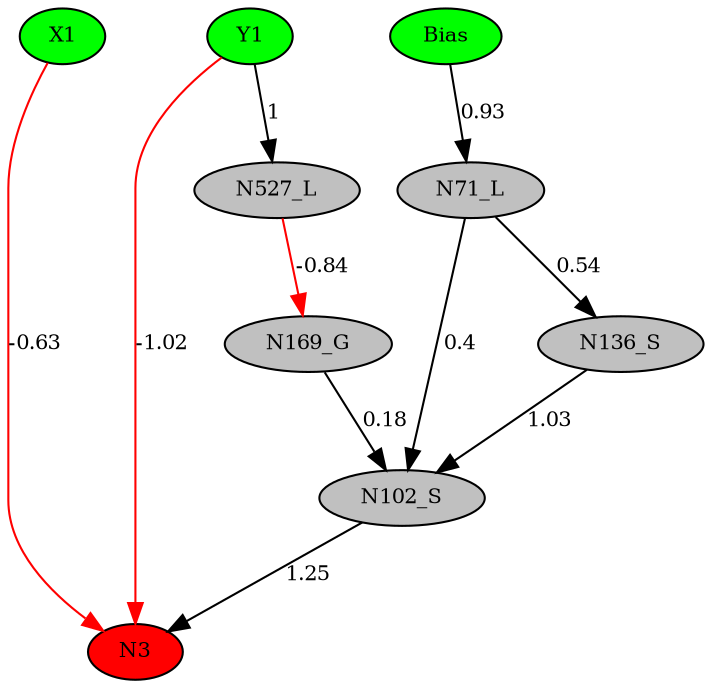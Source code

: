 digraph g { 
N0 [shape=ellipse, label=Bias,fontsize=10,height=0.1,width=0.1,style=filled,fillcolor=green]
N1[shape=ellipse label=X1,fontsize=10,height=0.1,width=0.1,style=filled,fillcolor=green]
N2[shape=ellipse label=Y1,fontsize=10,height=0.1,width=0.1,style=filled,fillcolor=green]
N3[shape=ellipse,fontsize = 10, height = 0.1, width = 0.1, style = filled, fillcolor = red]
N71[shape=ellipse, label=N71_L,fontsize=10,height=0.1,width=0.1,style=filled,fillcolor=gray]
N102[shape=ellipse, label=N102_S,fontsize=10,height=0.1,width=0.1,style=filled,fillcolor=gray]
N136[shape=ellipse, label=N136_S,fontsize=10,height=0.1,width=0.1,style=filled,fillcolor=gray]
N169[shape=ellipse, label=N169_G,fontsize=10,height=0.1,width=0.1,style=filled,fillcolor=gray]
N527[shape=ellipse, label=N527_L,fontsize=10,height=0.1,width=0.1,style=filled,fillcolor=gray]
N1 -> N3 [color=red] [arrowType=inv][ label=-0.63,fontsize=10]
N2 -> N3 [color=red] [arrowType=inv][ label=-1.02,fontsize=10]
N0 -> N71 [color=black] [ label=0.93,fontsize=10]
N102 -> N3 [color=black] [ label=1.25,fontsize=10]
N71 -> N136 [color=black] [ label=0.54,fontsize=10]
N136 -> N102 [color=black] [ label=1.03,fontsize=10]
N71 -> N102 [color=black] [ label=0.4,fontsize=10]
N169 -> N102 [color=black] [ label=0.18,fontsize=10]
N2 -> N527 [color=black] [ label=1,fontsize=10]
N527 -> N169 [color=red] [arrowType=inv][ label=-0.84,fontsize=10]
 { rank=same; 
N3
 } 
 { rank=same; 
N1 ->N2 ->N0 [style=invis]
 } 
}
